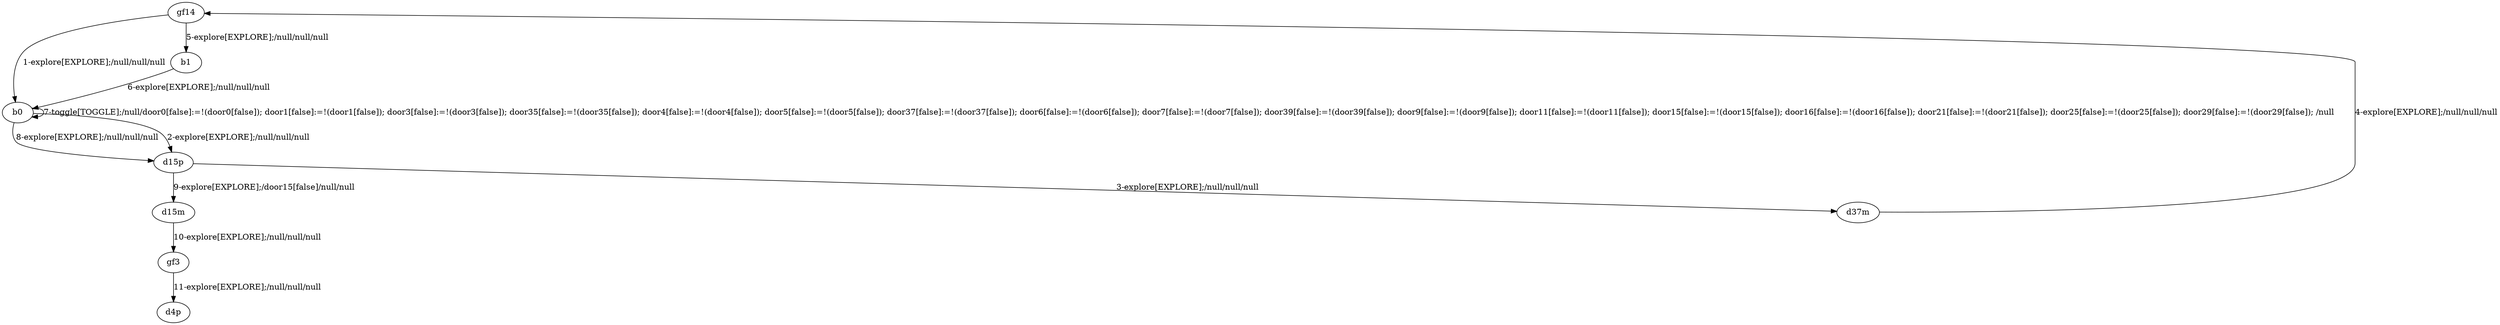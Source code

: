 # Total number of goals covered by this test: 1
# gf3 --> d4p

digraph g {
"gf14" -> "b0" [label = "1-explore[EXPLORE];/null/null/null"];
"b0" -> "d15p" [label = "2-explore[EXPLORE];/null/null/null"];
"d15p" -> "d37m" [label = "3-explore[EXPLORE];/null/null/null"];
"d37m" -> "gf14" [label = "4-explore[EXPLORE];/null/null/null"];
"gf14" -> "b1" [label = "5-explore[EXPLORE];/null/null/null"];
"b1" -> "b0" [label = "6-explore[EXPLORE];/null/null/null"];
"b0" -> "b0" [label = "7-toggle[TOGGLE];/null/door0[false]:=!(door0[false]); door1[false]:=!(door1[false]); door3[false]:=!(door3[false]); door35[false]:=!(door35[false]); door4[false]:=!(door4[false]); door5[false]:=!(door5[false]); door37[false]:=!(door37[false]); door6[false]:=!(door6[false]); door7[false]:=!(door7[false]); door39[false]:=!(door39[false]); door9[false]:=!(door9[false]); door11[false]:=!(door11[false]); door15[false]:=!(door15[false]); door16[false]:=!(door16[false]); door21[false]:=!(door21[false]); door25[false]:=!(door25[false]); door29[false]:=!(door29[false]); /null"];
"b0" -> "d15p" [label = "8-explore[EXPLORE];/null/null/null"];
"d15p" -> "d15m" [label = "9-explore[EXPLORE];/door15[false]/null/null"];
"d15m" -> "gf3" [label = "10-explore[EXPLORE];/null/null/null"];
"gf3" -> "d4p" [label = "11-explore[EXPLORE];/null/null/null"];
}